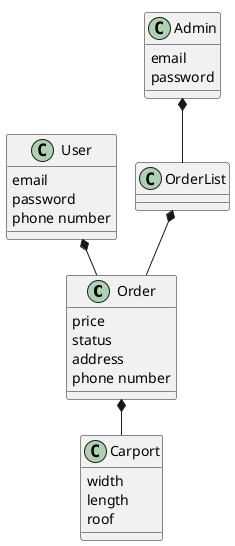 @startuml
'https://plantuml.com/class-diagram
!pragma layout smetana

class Order
class Carport
class User
class Admin
class OrderList


User *-- Order
Order *-- Carport
OrderList *-- Order
Admin *-- OrderList

class Admin{
email
password
}
class Carport{
width
length
roof
}
class User{
email
password
phone number
}
class Order{
price
status
address
phone number
}
class Admin{
}

@enduml